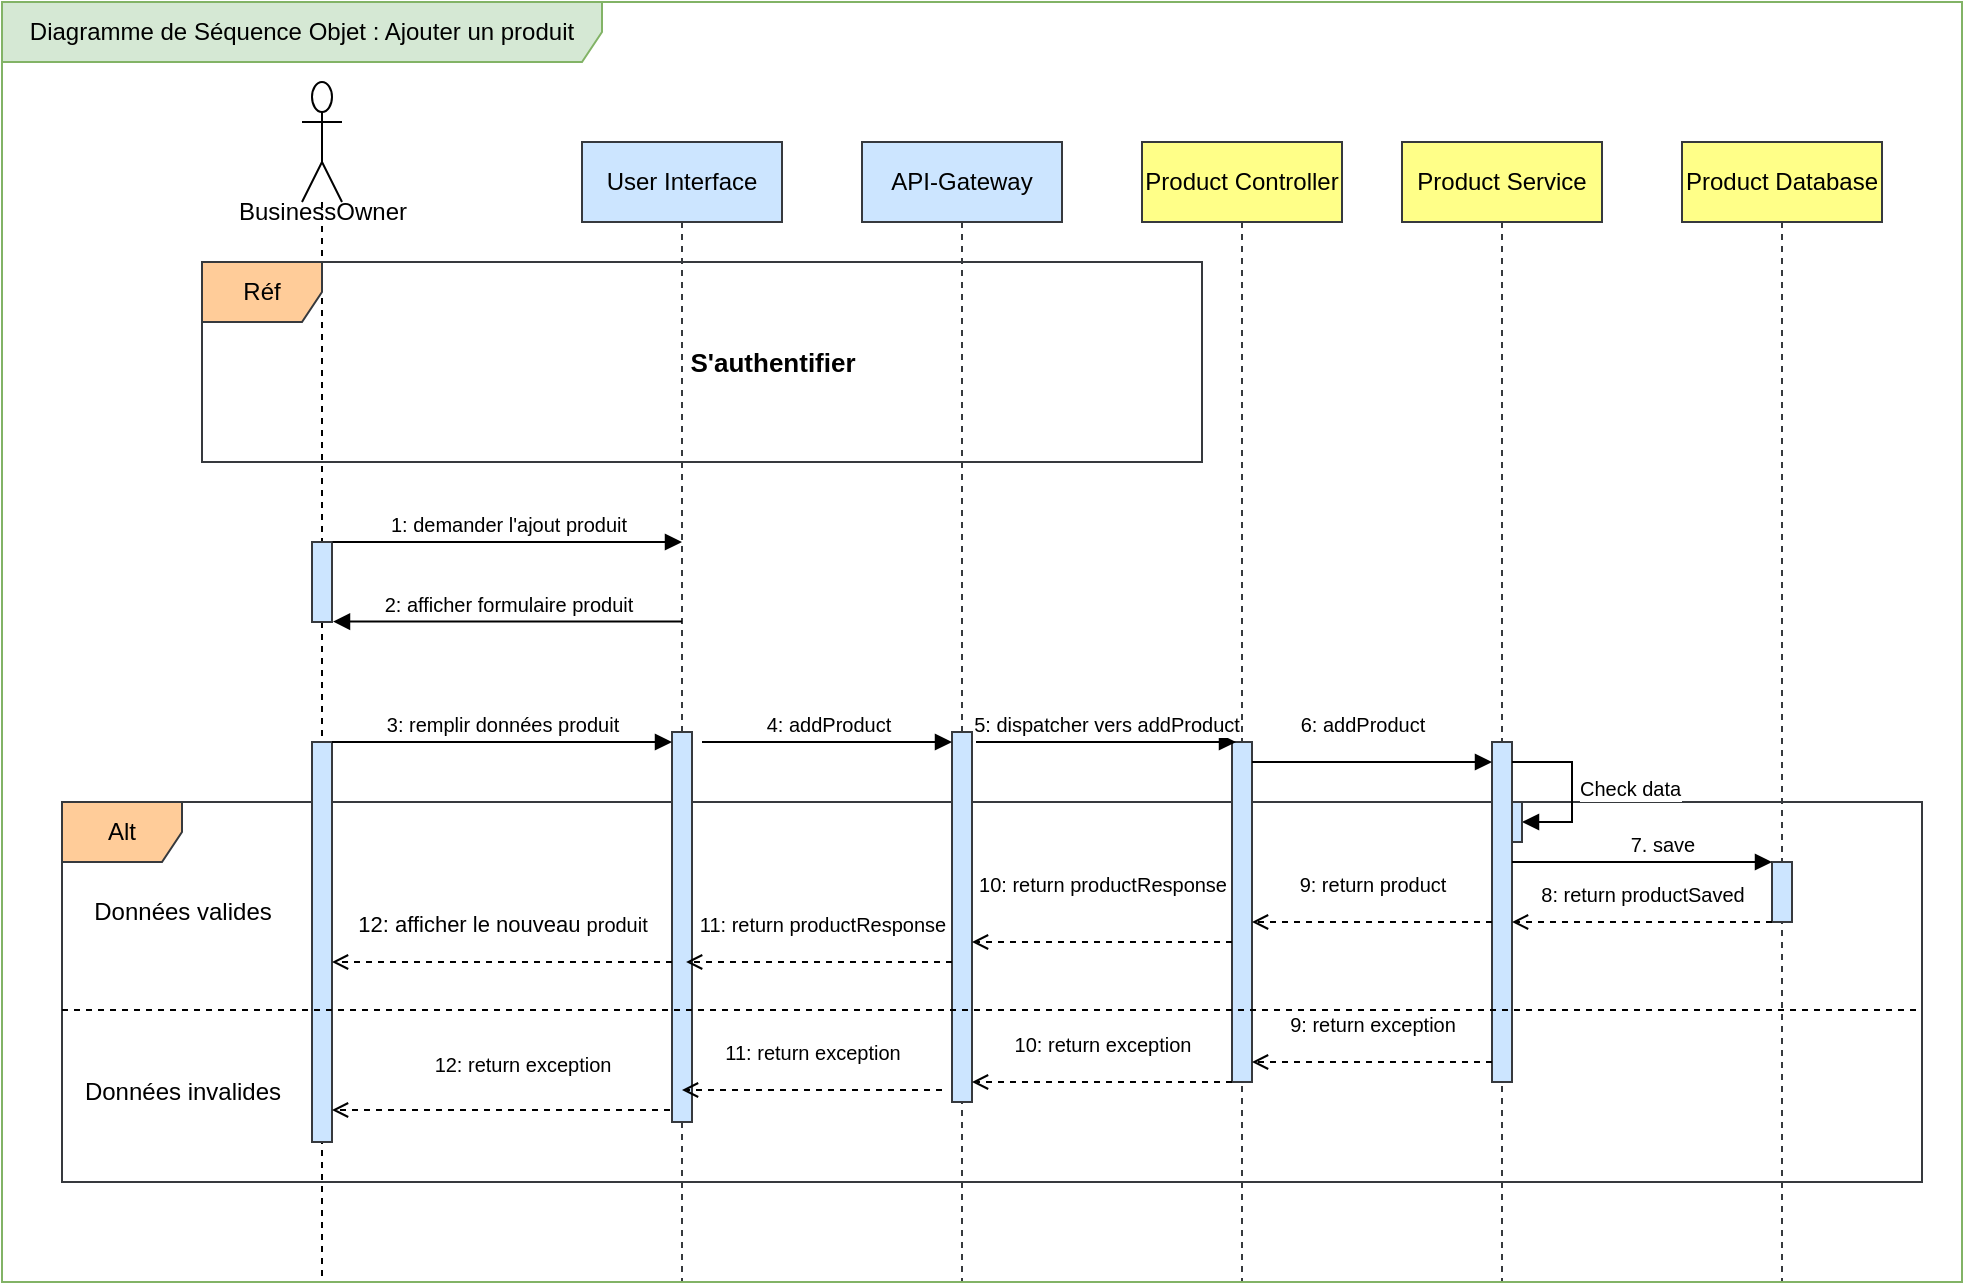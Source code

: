 <mxfile version="24.7.16">
  <diagram name="Page-1" id="2YBvvXClWsGukQMizWep">
    <mxGraphModel dx="833" dy="432" grid="1" gridSize="10" guides="1" tooltips="1" connect="1" arrows="1" fold="1" page="1" pageScale="1" pageWidth="850" pageHeight="1100" math="0" shadow="0">
      <root>
        <mxCell id="0" />
        <mxCell id="1" parent="0" />
        <mxCell id="2pkDxCax1wAk9WT3h5UO-1" value="Alt" style="shape=umlFrame;whiteSpace=wrap;html=1;pointerEvents=0;fillColor=#ffcc99;strokeColor=#36393d;" parent="1" vertex="1">
          <mxGeometry x="240" y="440" width="930" height="190" as="geometry" />
        </mxCell>
        <mxCell id="2pkDxCax1wAk9WT3h5UO-2" value="" style="shape=umlLifeline;perimeter=lifelinePerimeter;whiteSpace=wrap;html=1;container=1;dropTarget=0;collapsible=0;recursiveResize=0;outlineConnect=0;portConstraint=eastwest;newEdgeStyle={&quot;curved&quot;:0,&quot;rounded&quot;:0};participant=umlActor;size=60;" parent="1" vertex="1">
          <mxGeometry x="360" y="80" width="20" height="600" as="geometry" />
        </mxCell>
        <mxCell id="2pkDxCax1wAk9WT3h5UO-3" value="" style="html=1;points=[[0,0,0,0,5],[0,1,0,0,-5],[1,0,0,0,5],[1,1,0,0,-5]];perimeter=orthogonalPerimeter;outlineConnect=0;targetShapes=umlLifeline;portConstraint=eastwest;newEdgeStyle={&quot;curved&quot;:0,&quot;rounded&quot;:0};fillColor=#cce5ff;strokeColor=#36393d;" parent="2pkDxCax1wAk9WT3h5UO-2" vertex="1">
          <mxGeometry x="5" y="230" width="10" height="40" as="geometry" />
        </mxCell>
        <mxCell id="2pkDxCax1wAk9WT3h5UO-4" value="" style="html=1;points=[[0,0,0,0,5],[0,1,0,0,-5],[1,0,0,0,5],[1,1,0,0,-5]];perimeter=orthogonalPerimeter;outlineConnect=0;targetShapes=umlLifeline;portConstraint=eastwest;newEdgeStyle={&quot;curved&quot;:0,&quot;rounded&quot;:0};fillColor=#cce5ff;strokeColor=#36393d;" parent="2pkDxCax1wAk9WT3h5UO-2" vertex="1">
          <mxGeometry x="5" y="330" width="10" height="200" as="geometry" />
        </mxCell>
        <mxCell id="2pkDxCax1wAk9WT3h5UO-5" value="User Interface" style="shape=umlLifeline;perimeter=lifelinePerimeter;whiteSpace=wrap;html=1;container=1;dropTarget=0;collapsible=0;recursiveResize=0;outlineConnect=0;portConstraint=eastwest;newEdgeStyle={&quot;curved&quot;:0,&quot;rounded&quot;:0};fillColor=#cce5ff;strokeColor=#36393d;" parent="1" vertex="1">
          <mxGeometry x="500" y="110" width="100" height="570" as="geometry" />
        </mxCell>
        <mxCell id="2pkDxCax1wAk9WT3h5UO-6" value="" style="html=1;points=[[0,0,0,0,5],[0,1,0,0,-5],[1,0,0,0,5],[1,1,0,0,-5]];perimeter=orthogonalPerimeter;outlineConnect=0;targetShapes=umlLifeline;portConstraint=eastwest;newEdgeStyle={&quot;curved&quot;:0,&quot;rounded&quot;:0};" parent="2pkDxCax1wAk9WT3h5UO-5" vertex="1">
          <mxGeometry x="45" y="360" width="10" height="40" as="geometry" />
        </mxCell>
        <mxCell id="2pkDxCax1wAk9WT3h5UO-7" value="" style="html=1;points=[[0,0,0,0,5],[0,1,0,0,-5],[1,0,0,0,5],[1,1,0,0,-5]];perimeter=orthogonalPerimeter;outlineConnect=0;targetShapes=umlLifeline;portConstraint=eastwest;newEdgeStyle={&quot;curved&quot;:0,&quot;rounded&quot;:0};fillColor=#cce5ff;strokeColor=#36393d;" parent="2pkDxCax1wAk9WT3h5UO-5" vertex="1">
          <mxGeometry x="45" y="295" width="10" height="195" as="geometry" />
        </mxCell>
        <mxCell id="2pkDxCax1wAk9WT3h5UO-8" value="API-Gateway" style="shape=umlLifeline;perimeter=lifelinePerimeter;whiteSpace=wrap;html=1;container=1;dropTarget=0;collapsible=0;recursiveResize=0;outlineConnect=0;portConstraint=eastwest;newEdgeStyle={&quot;curved&quot;:0,&quot;rounded&quot;:0};fillColor=#cce5ff;strokeColor=#36393d;" parent="1" vertex="1">
          <mxGeometry x="640" y="110" width="100" height="570" as="geometry" />
        </mxCell>
        <mxCell id="2pkDxCax1wAk9WT3h5UO-9" value="" style="html=1;points=[[0,0,0,0,5],[0,1,0,0,-5],[1,0,0,0,5],[1,1,0,0,-5]];perimeter=orthogonalPerimeter;outlineConnect=0;targetShapes=umlLifeline;portConstraint=eastwest;newEdgeStyle={&quot;curved&quot;:0,&quot;rounded&quot;:0};fillColor=#cce5ff;strokeColor=#36393d;" parent="2pkDxCax1wAk9WT3h5UO-8" vertex="1">
          <mxGeometry x="45" y="295" width="10" height="185" as="geometry" />
        </mxCell>
        <mxCell id="2pkDxCax1wAk9WT3h5UO-10" value="Product Controller" style="shape=umlLifeline;perimeter=lifelinePerimeter;whiteSpace=wrap;html=1;container=1;dropTarget=0;collapsible=0;recursiveResize=0;outlineConnect=0;portConstraint=eastwest;newEdgeStyle={&quot;curved&quot;:0,&quot;rounded&quot;:0};fillColor=#ffff88;strokeColor=#36393d;" parent="1" vertex="1">
          <mxGeometry x="780" y="110" width="100" height="570" as="geometry" />
        </mxCell>
        <mxCell id="2pkDxCax1wAk9WT3h5UO-11" value="Product Service" style="shape=umlLifeline;perimeter=lifelinePerimeter;whiteSpace=wrap;html=1;container=1;dropTarget=0;collapsible=0;recursiveResize=0;outlineConnect=0;portConstraint=eastwest;newEdgeStyle={&quot;curved&quot;:0,&quot;rounded&quot;:0};fillColor=#ffff88;strokeColor=#36393d;" parent="1" vertex="1">
          <mxGeometry x="910" y="110" width="100" height="570" as="geometry" />
        </mxCell>
        <mxCell id="2pkDxCax1wAk9WT3h5UO-12" value="Product Database" style="shape=umlLifeline;perimeter=lifelinePerimeter;whiteSpace=wrap;html=1;container=1;dropTarget=0;collapsible=0;recursiveResize=0;outlineConnect=0;portConstraint=eastwest;newEdgeStyle={&quot;curved&quot;:0,&quot;rounded&quot;:0};fillColor=#ffff88;strokeColor=#36393d;" parent="1" vertex="1">
          <mxGeometry x="1050" y="110" width="100" height="570" as="geometry" />
        </mxCell>
        <mxCell id="2pkDxCax1wAk9WT3h5UO-13" value="Réf" style="shape=umlFrame;whiteSpace=wrap;html=1;pointerEvents=0;fillColor=#ffcc99;strokeColor=#36393d;" parent="1" vertex="1">
          <mxGeometry x="310" y="170" width="500" height="100" as="geometry" />
        </mxCell>
        <mxCell id="2pkDxCax1wAk9WT3h5UO-14" value="&lt;b&gt;&lt;font style=&quot;font-size: 13px;&quot;&gt;S&#39;authentifier&lt;/font&gt;&lt;/b&gt;" style="text;html=1;align=center;verticalAlign=middle;resizable=0;points=[];autosize=1;strokeColor=none;fillColor=none;" parent="1" vertex="1">
          <mxGeometry x="540" y="205" width="110" height="30" as="geometry" />
        </mxCell>
        <mxCell id="2pkDxCax1wAk9WT3h5UO-15" value="&lt;font style=&quot;font-size: 10px;&quot;&gt;1: demander l&#39;ajout produit&lt;/font&gt;" style="html=1;verticalAlign=bottom;endArrow=block;curved=0;rounded=0;" parent="1" edge="1">
          <mxGeometry width="80" relative="1" as="geometry">
            <mxPoint x="375.31" y="310" as="sourcePoint" />
            <mxPoint x="550" y="310" as="targetPoint" />
          </mxGeometry>
        </mxCell>
        <mxCell id="2pkDxCax1wAk9WT3h5UO-16" value="&lt;font style=&quot;font-size: 10px;&quot;&gt;2: afficher formulaire produit&lt;/font&gt;" style="html=1;verticalAlign=bottom;endArrow=block;curved=0;rounded=0;entryX=1;entryY=1;entryDx=0;entryDy=-5;entryPerimeter=0;" parent="1" edge="1">
          <mxGeometry width="80" relative="1" as="geometry">
            <mxPoint x="550" y="349.76" as="sourcePoint" />
            <mxPoint x="375.5" y="349.76" as="targetPoint" />
          </mxGeometry>
        </mxCell>
        <mxCell id="2pkDxCax1wAk9WT3h5UO-17" value="&lt;font style=&quot;font-size: 10px;&quot;&gt;3: remplir données &lt;/font&gt;&lt;font style=&quot;font-size: 10px;&quot;&gt;produit&lt;/font&gt;" style="html=1;verticalAlign=bottom;endArrow=block;curved=0;rounded=0;entryX=0;entryY=0;entryDx=0;entryDy=5;entryPerimeter=0;" parent="1" source="2pkDxCax1wAk9WT3h5UO-4" target="2pkDxCax1wAk9WT3h5UO-7" edge="1">
          <mxGeometry width="80" relative="1" as="geometry">
            <mxPoint x="380" y="410" as="sourcePoint" />
            <mxPoint x="540" y="410" as="targetPoint" />
          </mxGeometry>
        </mxCell>
        <mxCell id="2pkDxCax1wAk9WT3h5UO-18" value="&lt;font style=&quot;font-size: 10px;&quot;&gt;4: addProduct&lt;/font&gt;" style="html=1;verticalAlign=bottom;endArrow=block;curved=0;rounded=0;entryX=0;entryY=0;entryDx=0;entryDy=5;entryPerimeter=0;" parent="1" target="2pkDxCax1wAk9WT3h5UO-9" edge="1">
          <mxGeometry width="80" relative="1" as="geometry">
            <mxPoint x="560" y="410" as="sourcePoint" />
            <mxPoint x="680" y="410" as="targetPoint" />
          </mxGeometry>
        </mxCell>
        <mxCell id="2pkDxCax1wAk9WT3h5UO-19" value="" style="html=1;points=[[0,0,0,0,5],[0,1,0,0,-5],[1,0,0,0,5],[1,1,0,0,-5]];perimeter=orthogonalPerimeter;outlineConnect=0;targetShapes=umlLifeline;portConstraint=eastwest;newEdgeStyle={&quot;curved&quot;:0,&quot;rounded&quot;:0};fillColor=#cce5ff;strokeColor=#36393d;" parent="1" vertex="1">
          <mxGeometry x="825" y="410" width="10" height="170" as="geometry" />
        </mxCell>
        <mxCell id="2pkDxCax1wAk9WT3h5UO-20" value="" style="html=1;points=[[0,0,0,0,5],[0,1,0,0,-5],[1,0,0,0,5],[1,1,0,0,-5]];perimeter=orthogonalPerimeter;outlineConnect=0;targetShapes=umlLifeline;portConstraint=eastwest;newEdgeStyle={&quot;curved&quot;:0,&quot;rounded&quot;:0};fillColor=#cce5ff;strokeColor=#36393d;" parent="1" vertex="1">
          <mxGeometry x="955" y="410" width="10" height="170" as="geometry" />
        </mxCell>
        <mxCell id="2pkDxCax1wAk9WT3h5UO-21" value="&lt;font style=&quot;font-size: 10px;&quot;&gt;5: dispatcher vers add&lt;/font&gt;&lt;font style=&quot;font-size: 10px;&quot;&gt;Product&lt;/font&gt;" style="html=1;verticalAlign=bottom;endArrow=block;curved=0;rounded=0;" parent="1" edge="1">
          <mxGeometry width="80" relative="1" as="geometry">
            <mxPoint x="697" y="410" as="sourcePoint" />
            <mxPoint x="827" y="410" as="targetPoint" />
          </mxGeometry>
        </mxCell>
        <mxCell id="2pkDxCax1wAk9WT3h5UO-22" value="&lt;font style=&quot;font-size: 10px;&quot;&gt;6:&amp;nbsp;&lt;/font&gt;&lt;font style=&quot;font-size: 10px;&quot;&gt;add&lt;/font&gt;&lt;font style=&quot;font-size: 10px;&quot;&gt;Product&lt;/font&gt;" style="html=1;verticalAlign=bottom;endArrow=block;curved=0;rounded=0;" parent="1" source="2pkDxCax1wAk9WT3h5UO-19" target="2pkDxCax1wAk9WT3h5UO-20" edge="1">
          <mxGeometry x="-0.083" y="10" width="80" relative="1" as="geometry">
            <mxPoint x="840" y="420" as="sourcePoint" />
            <mxPoint x="910" y="420" as="targetPoint" />
            <Array as="points">
              <mxPoint x="880" y="420" />
            </Array>
            <mxPoint as="offset" />
          </mxGeometry>
        </mxCell>
        <mxCell id="2pkDxCax1wAk9WT3h5UO-23" value="" style="html=1;points=[[0,0,0,0,5],[0,1,0,0,-5],[1,0,0,0,5],[1,1,0,0,-5]];perimeter=orthogonalPerimeter;outlineConnect=0;targetShapes=umlLifeline;portConstraint=eastwest;newEdgeStyle={&quot;curved&quot;:0,&quot;rounded&quot;:0};fillColor=#cce5ff;strokeColor=#36393d;" parent="1" vertex="1">
          <mxGeometry x="1095" y="470" width="10" height="30" as="geometry" />
        </mxCell>
        <mxCell id="2pkDxCax1wAk9WT3h5UO-24" value="&lt;font style=&quot;font-size: 10px;&quot;&gt;Check data&lt;/font&gt;" style="html=1;align=left;spacingLeft=2;endArrow=block;rounded=0;edgeStyle=orthogonalEdgeStyle;curved=0;rounded=0;" parent="1" edge="1">
          <mxGeometry x="-0.005" relative="1" as="geometry">
            <mxPoint x="965" y="420" as="sourcePoint" />
            <Array as="points">
              <mxPoint x="995" y="450" />
            </Array>
            <mxPoint x="970" y="450" as="targetPoint" />
            <mxPoint as="offset" />
          </mxGeometry>
        </mxCell>
        <mxCell id="2pkDxCax1wAk9WT3h5UO-25" value="" style="html=1;points=[[0,0,0,0,5],[0,1,0,0,-5],[1,0,0,0,5],[1,1,0,0,-5]];perimeter=orthogonalPerimeter;outlineConnect=0;targetShapes=umlLifeline;portConstraint=eastwest;newEdgeStyle={&quot;curved&quot;:0,&quot;rounded&quot;:0};fillColor=#cce5ff;strokeColor=#36393d;" parent="1" vertex="1">
          <mxGeometry x="965" y="440" width="5" height="20" as="geometry" />
        </mxCell>
        <mxCell id="2pkDxCax1wAk9WT3h5UO-26" value="&lt;font style=&quot;font-size: 10px;&quot;&gt;7. save&lt;/font&gt;" style="html=1;verticalAlign=bottom;endArrow=block;rounded=0;" parent="1" target="2pkDxCax1wAk9WT3h5UO-23" edge="1">
          <mxGeometry x="0.154" width="80" relative="1" as="geometry">
            <mxPoint x="965" y="470" as="sourcePoint" />
            <mxPoint x="1090" y="470" as="targetPoint" />
            <mxPoint as="offset" />
          </mxGeometry>
        </mxCell>
        <mxCell id="2pkDxCax1wAk9WT3h5UO-27" value="&lt;font style=&quot;font-size: 10px;&quot;&gt;8: return productSaved&lt;/font&gt;" style="html=1;verticalAlign=bottom;endArrow=open;rounded=0;dashed=1;endFill=0;" parent="1" source="2pkDxCax1wAk9WT3h5UO-23" target="2pkDxCax1wAk9WT3h5UO-20" edge="1">
          <mxGeometry y="-5" width="80" relative="1" as="geometry">
            <mxPoint x="1035" y="530" as="sourcePoint" />
            <mxPoint x="990" y="600" as="targetPoint" />
            <Array as="points">
              <mxPoint x="1060" y="500" />
            </Array>
            <mxPoint as="offset" />
          </mxGeometry>
        </mxCell>
        <mxCell id="2pkDxCax1wAk9WT3h5UO-28" value="&lt;font style=&quot;font-size: 10px;&quot;&gt;9: return product&lt;/font&gt;" style="html=1;verticalAlign=bottom;endArrow=open;rounded=0;dashed=1;endFill=0;" parent="1" target="2pkDxCax1wAk9WT3h5UO-19" edge="1">
          <mxGeometry y="-10" width="80" relative="1" as="geometry">
            <mxPoint x="955" y="500" as="sourcePoint" />
            <mxPoint x="850" y="500" as="targetPoint" />
            <mxPoint as="offset" />
          </mxGeometry>
        </mxCell>
        <mxCell id="2pkDxCax1wAk9WT3h5UO-29" value="&lt;font style=&quot;font-size: 10px;&quot;&gt;10: return&amp;nbsp;&lt;/font&gt;&lt;font style=&quot;font-size: 10px;&quot;&gt;product&lt;/font&gt;&lt;font style=&quot;font-size: 10px;&quot;&gt;Response&lt;/font&gt;" style="html=1;verticalAlign=bottom;endArrow=open;rounded=0;dashed=1;endFill=0;" parent="1" edge="1">
          <mxGeometry y="-20" width="80" relative="1" as="geometry">
            <mxPoint x="825" y="510" as="sourcePoint" />
            <mxPoint x="695" y="510" as="targetPoint" />
            <mxPoint as="offset" />
          </mxGeometry>
        </mxCell>
        <mxCell id="2pkDxCax1wAk9WT3h5UO-30" value="&lt;font style=&quot;font-size: 10px;&quot;&gt;11: return productResponse&lt;/font&gt;" style="html=1;verticalAlign=bottom;endArrow=open;rounded=0;entryX=0.705;entryY=0.667;entryDx=0;entryDy=0;entryPerimeter=0;dashed=1;endFill=0;" parent="1" edge="1">
          <mxGeometry x="-0.022" y="-10" width="80" relative="1" as="geometry">
            <mxPoint x="685" y="520.005" as="sourcePoint" />
            <mxPoint x="552.05" y="520.005" as="targetPoint" />
            <mxPoint as="offset" />
          </mxGeometry>
        </mxCell>
        <mxCell id="2pkDxCax1wAk9WT3h5UO-31" value="12: afficher le nouveau &lt;font style=&quot;font-size: 10px;&quot;&gt;produit&lt;/font&gt;" style="html=1;verticalAlign=bottom;endArrow=open;rounded=0;jumpSize=3;dashed=1;endFill=0;" parent="1" target="2pkDxCax1wAk9WT3h5UO-4" edge="1" source="2pkDxCax1wAk9WT3h5UO-7">
          <mxGeometry y="-10" width="80" relative="1" as="geometry">
            <mxPoint x="540" y="520" as="sourcePoint" />
            <mxPoint x="380" y="520" as="targetPoint" />
            <mxPoint as="offset" />
            <Array as="points">
              <mxPoint x="500" y="520" />
            </Array>
          </mxGeometry>
        </mxCell>
        <mxCell id="2pkDxCax1wAk9WT3h5UO-32" value="Données valides" style="text;html=1;align=center;verticalAlign=middle;resizable=0;points=[];autosize=1;strokeColor=none;fillColor=none;" parent="1" vertex="1">
          <mxGeometry x="245" y="480" width="110" height="30" as="geometry" />
        </mxCell>
        <mxCell id="2pkDxCax1wAk9WT3h5UO-33" value="Données invalides" style="text;html=1;align=center;verticalAlign=middle;resizable=0;points=[];autosize=1;strokeColor=none;fillColor=none;" parent="1" vertex="1">
          <mxGeometry x="240" y="570" width="120" height="30" as="geometry" />
        </mxCell>
        <mxCell id="2pkDxCax1wAk9WT3h5UO-34" value="&lt;font style=&quot;font-size: 10px;&quot;&gt;9: return exception&lt;/font&gt;" style="html=1;verticalAlign=bottom;endArrow=open;rounded=0;dashed=1;endFill=0;" parent="1" edge="1">
          <mxGeometry y="-10" width="80" relative="1" as="geometry">
            <mxPoint x="955" y="570" as="sourcePoint" />
            <mxPoint x="835" y="570" as="targetPoint" />
            <mxPoint as="offset" />
          </mxGeometry>
        </mxCell>
        <mxCell id="2pkDxCax1wAk9WT3h5UO-35" value="&lt;font style=&quot;font-size: 10px;&quot;&gt;10: &lt;/font&gt;&lt;font style=&quot;font-size: 10px;&quot;&gt;return exception&lt;/font&gt;" style="html=1;verticalAlign=bottom;endArrow=open;rounded=0;dashed=1;endFill=0;" parent="1" edge="1">
          <mxGeometry y="-10" width="80" relative="1" as="geometry">
            <mxPoint x="825" y="580" as="sourcePoint" />
            <mxPoint x="695" y="580" as="targetPoint" />
            <mxPoint as="offset" />
          </mxGeometry>
        </mxCell>
        <mxCell id="2pkDxCax1wAk9WT3h5UO-36" value="&lt;font style=&quot;font-size: 10px;&quot;&gt;11: &lt;/font&gt;&lt;font style=&quot;font-size: 10px;&quot;&gt;return exception&lt;/font&gt;" style="html=1;verticalAlign=bottom;endArrow=open;rounded=0;dashed=1;endFill=0;" parent="1" edge="1">
          <mxGeometry y="-10" width="80" relative="1" as="geometry">
            <mxPoint x="680" y="584" as="sourcePoint" />
            <mxPoint x="550" y="584" as="targetPoint" />
            <mxPoint as="offset" />
          </mxGeometry>
        </mxCell>
        <mxCell id="2pkDxCax1wAk9WT3h5UO-37" value="&lt;font style=&quot;font-size: 10px;&quot;&gt;12: return exception&lt;/font&gt;" style="html=1;verticalAlign=bottom;endArrow=open;rounded=0;dashed=1;endFill=0;" parent="1" target="2pkDxCax1wAk9WT3h5UO-4" edge="1">
          <mxGeometry x="-0.124" y="-14" width="80" relative="1" as="geometry">
            <mxPoint x="544" y="594" as="sourcePoint" />
            <mxPoint x="380" y="594" as="targetPoint" />
            <mxPoint as="offset" />
          </mxGeometry>
        </mxCell>
        <mxCell id="2pkDxCax1wAk9WT3h5UO-38" value="" style="line;strokeWidth=1;fillColor=none;align=left;verticalAlign=middle;spacingTop=-1;spacingLeft=3;spacingRight=3;rotatable=0;labelPosition=right;points=[];portConstraint=eastwest;strokeColor=inherit;dashed=1;" parent="1" vertex="1">
          <mxGeometry x="240" y="540" width="930" height="8" as="geometry" />
        </mxCell>
        <mxCell id="2pkDxCax1wAk9WT3h5UO-39" value="Diagramme de Séquence Objet : Ajouter un produit" style="shape=umlFrame;whiteSpace=wrap;html=1;pointerEvents=0;width=300;height=30;fillColor=#d5e8d4;strokeColor=#82b366;" parent="1" vertex="1">
          <mxGeometry x="210" y="40" width="980" height="640" as="geometry" />
        </mxCell>
        <mxCell id="2pkDxCax1wAk9WT3h5UO-40" value="BusinessOwner" style="text;html=1;align=center;verticalAlign=middle;resizable=0;points=[];autosize=1;strokeColor=none;fillColor=none;" parent="1" vertex="1">
          <mxGeometry x="315" y="130" width="110" height="30" as="geometry" />
        </mxCell>
      </root>
    </mxGraphModel>
  </diagram>
</mxfile>
